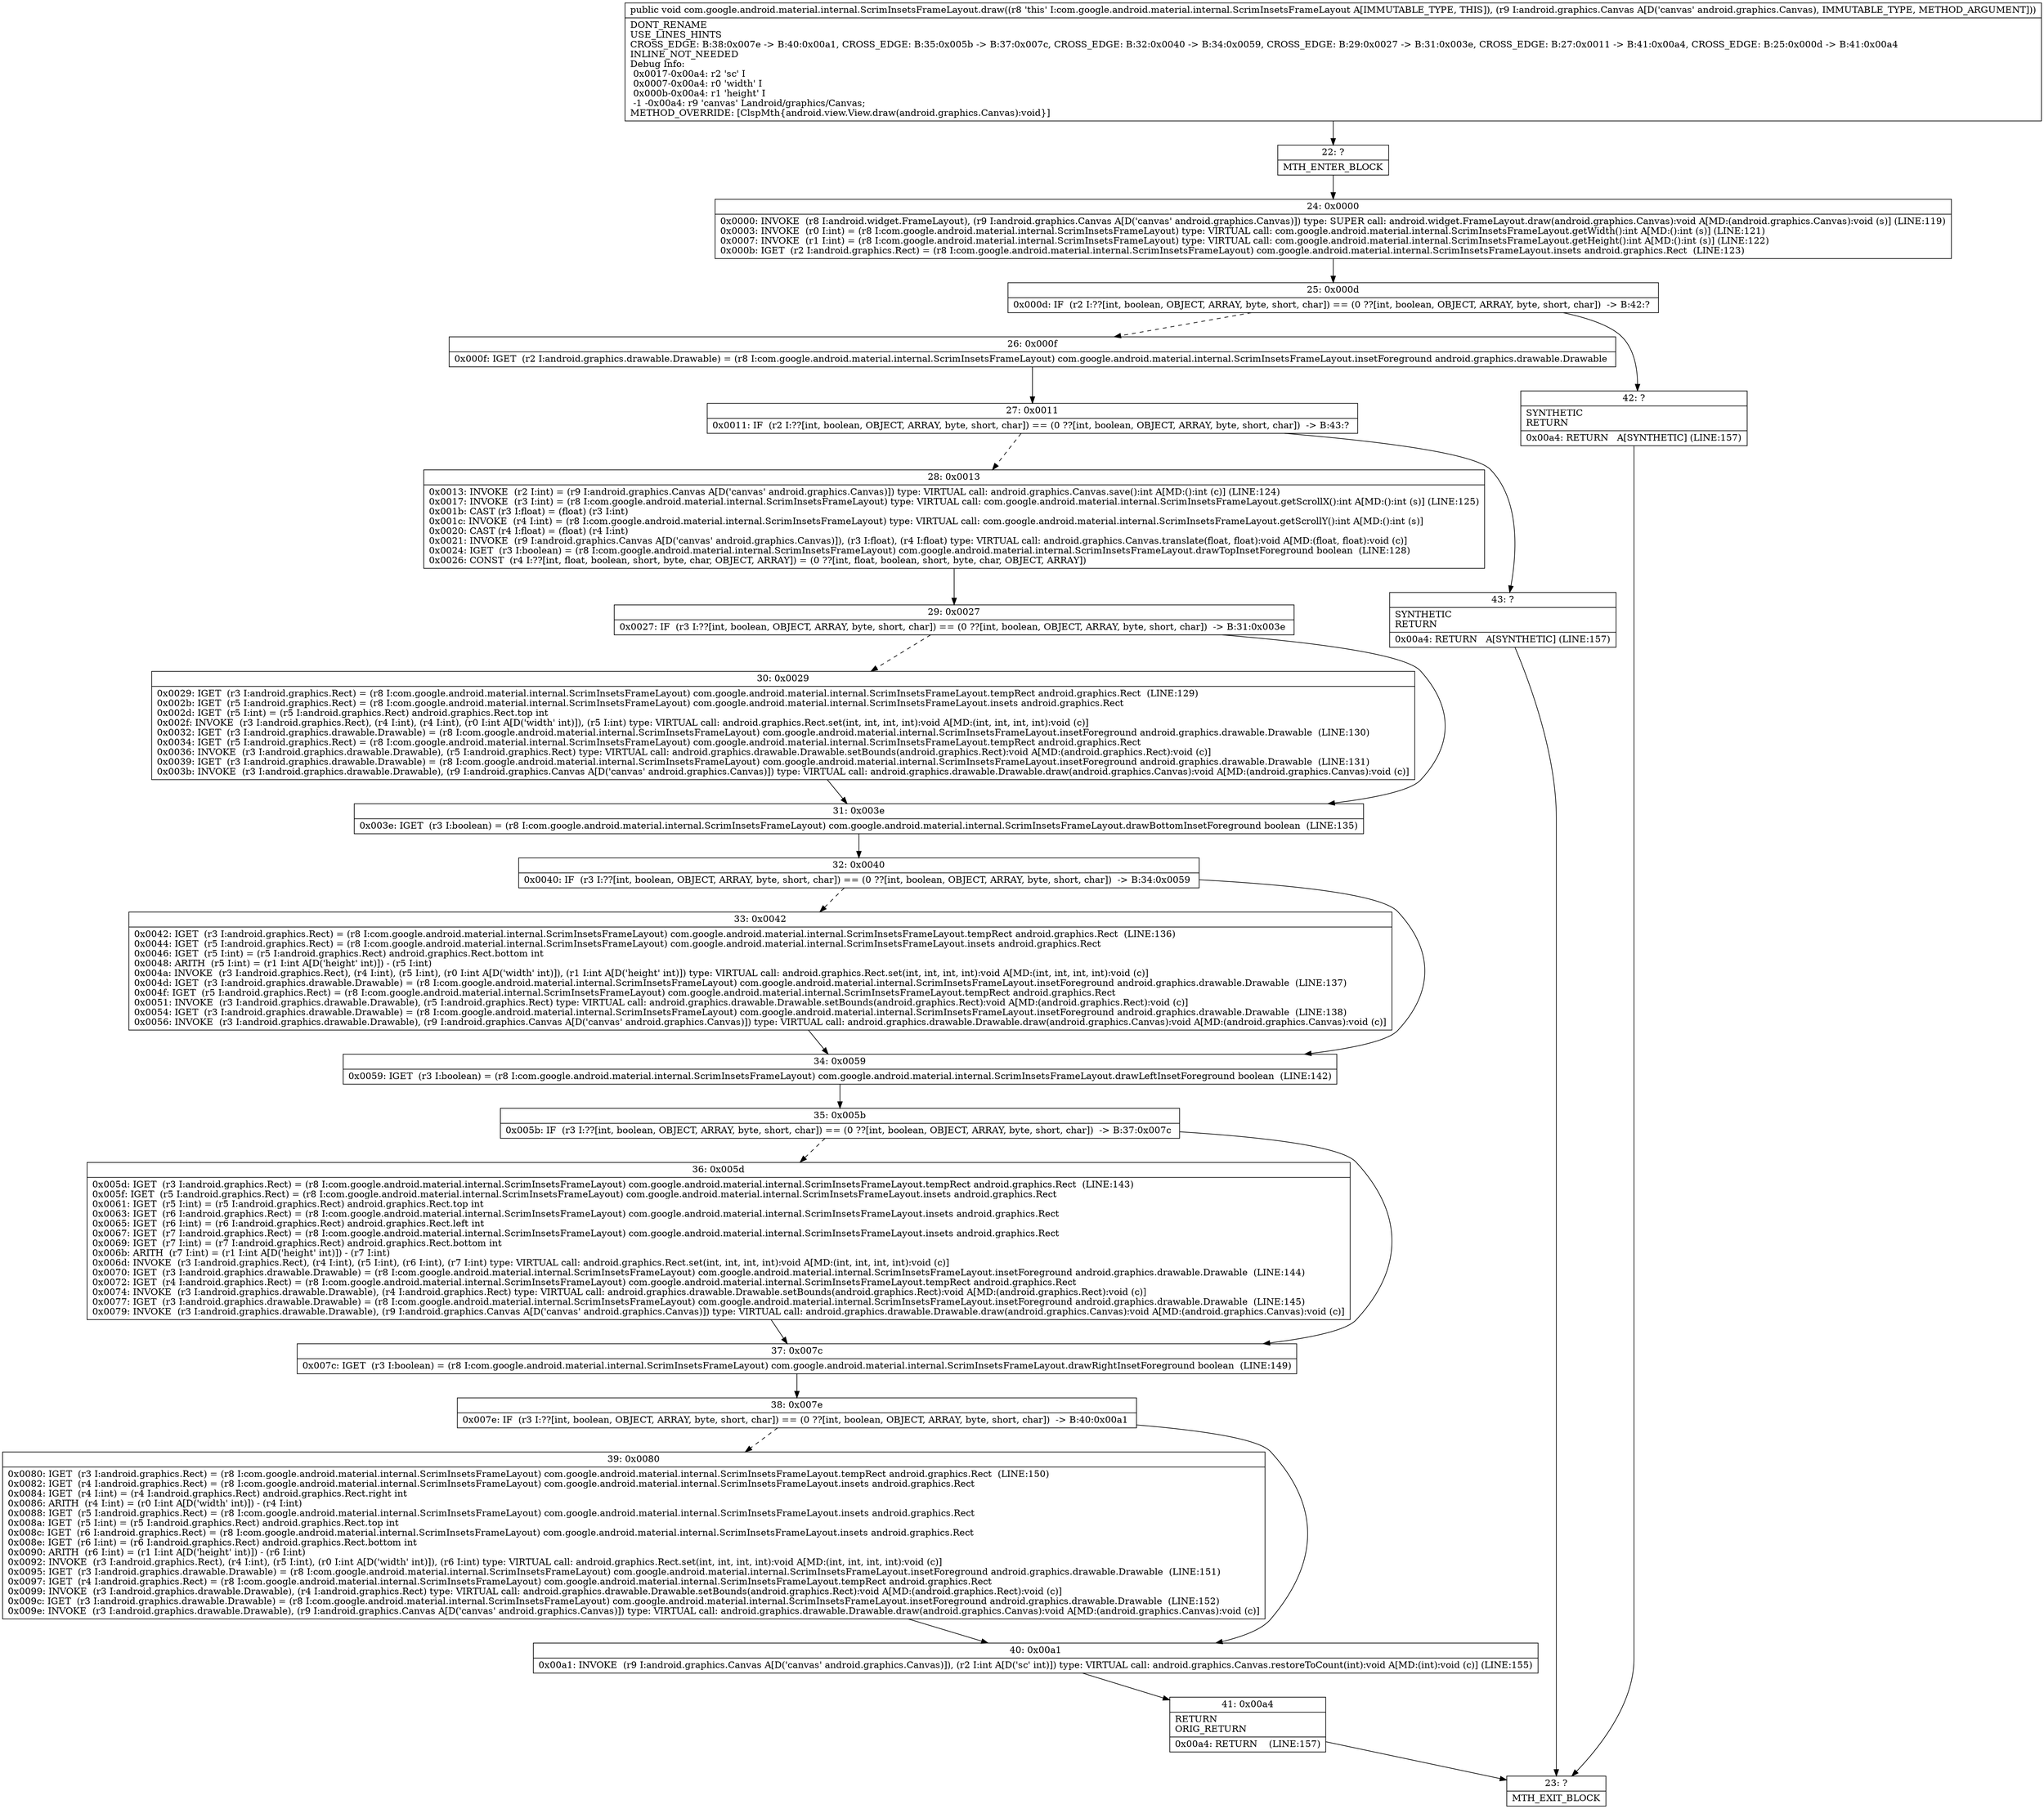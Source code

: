 digraph "CFG forcom.google.android.material.internal.ScrimInsetsFrameLayout.draw(Landroid\/graphics\/Canvas;)V" {
Node_22 [shape=record,label="{22\:\ ?|MTH_ENTER_BLOCK\l}"];
Node_24 [shape=record,label="{24\:\ 0x0000|0x0000: INVOKE  (r8 I:android.widget.FrameLayout), (r9 I:android.graphics.Canvas A[D('canvas' android.graphics.Canvas)]) type: SUPER call: android.widget.FrameLayout.draw(android.graphics.Canvas):void A[MD:(android.graphics.Canvas):void (s)] (LINE:119)\l0x0003: INVOKE  (r0 I:int) = (r8 I:com.google.android.material.internal.ScrimInsetsFrameLayout) type: VIRTUAL call: com.google.android.material.internal.ScrimInsetsFrameLayout.getWidth():int A[MD:():int (s)] (LINE:121)\l0x0007: INVOKE  (r1 I:int) = (r8 I:com.google.android.material.internal.ScrimInsetsFrameLayout) type: VIRTUAL call: com.google.android.material.internal.ScrimInsetsFrameLayout.getHeight():int A[MD:():int (s)] (LINE:122)\l0x000b: IGET  (r2 I:android.graphics.Rect) = (r8 I:com.google.android.material.internal.ScrimInsetsFrameLayout) com.google.android.material.internal.ScrimInsetsFrameLayout.insets android.graphics.Rect  (LINE:123)\l}"];
Node_25 [shape=record,label="{25\:\ 0x000d|0x000d: IF  (r2 I:??[int, boolean, OBJECT, ARRAY, byte, short, char]) == (0 ??[int, boolean, OBJECT, ARRAY, byte, short, char])  \-\> B:42:? \l}"];
Node_26 [shape=record,label="{26\:\ 0x000f|0x000f: IGET  (r2 I:android.graphics.drawable.Drawable) = (r8 I:com.google.android.material.internal.ScrimInsetsFrameLayout) com.google.android.material.internal.ScrimInsetsFrameLayout.insetForeground android.graphics.drawable.Drawable \l}"];
Node_27 [shape=record,label="{27\:\ 0x0011|0x0011: IF  (r2 I:??[int, boolean, OBJECT, ARRAY, byte, short, char]) == (0 ??[int, boolean, OBJECT, ARRAY, byte, short, char])  \-\> B:43:? \l}"];
Node_28 [shape=record,label="{28\:\ 0x0013|0x0013: INVOKE  (r2 I:int) = (r9 I:android.graphics.Canvas A[D('canvas' android.graphics.Canvas)]) type: VIRTUAL call: android.graphics.Canvas.save():int A[MD:():int (c)] (LINE:124)\l0x0017: INVOKE  (r3 I:int) = (r8 I:com.google.android.material.internal.ScrimInsetsFrameLayout) type: VIRTUAL call: com.google.android.material.internal.ScrimInsetsFrameLayout.getScrollX():int A[MD:():int (s)] (LINE:125)\l0x001b: CAST (r3 I:float) = (float) (r3 I:int) \l0x001c: INVOKE  (r4 I:int) = (r8 I:com.google.android.material.internal.ScrimInsetsFrameLayout) type: VIRTUAL call: com.google.android.material.internal.ScrimInsetsFrameLayout.getScrollY():int A[MD:():int (s)]\l0x0020: CAST (r4 I:float) = (float) (r4 I:int) \l0x0021: INVOKE  (r9 I:android.graphics.Canvas A[D('canvas' android.graphics.Canvas)]), (r3 I:float), (r4 I:float) type: VIRTUAL call: android.graphics.Canvas.translate(float, float):void A[MD:(float, float):void (c)]\l0x0024: IGET  (r3 I:boolean) = (r8 I:com.google.android.material.internal.ScrimInsetsFrameLayout) com.google.android.material.internal.ScrimInsetsFrameLayout.drawTopInsetForeground boolean  (LINE:128)\l0x0026: CONST  (r4 I:??[int, float, boolean, short, byte, char, OBJECT, ARRAY]) = (0 ??[int, float, boolean, short, byte, char, OBJECT, ARRAY]) \l}"];
Node_29 [shape=record,label="{29\:\ 0x0027|0x0027: IF  (r3 I:??[int, boolean, OBJECT, ARRAY, byte, short, char]) == (0 ??[int, boolean, OBJECT, ARRAY, byte, short, char])  \-\> B:31:0x003e \l}"];
Node_30 [shape=record,label="{30\:\ 0x0029|0x0029: IGET  (r3 I:android.graphics.Rect) = (r8 I:com.google.android.material.internal.ScrimInsetsFrameLayout) com.google.android.material.internal.ScrimInsetsFrameLayout.tempRect android.graphics.Rect  (LINE:129)\l0x002b: IGET  (r5 I:android.graphics.Rect) = (r8 I:com.google.android.material.internal.ScrimInsetsFrameLayout) com.google.android.material.internal.ScrimInsetsFrameLayout.insets android.graphics.Rect \l0x002d: IGET  (r5 I:int) = (r5 I:android.graphics.Rect) android.graphics.Rect.top int \l0x002f: INVOKE  (r3 I:android.graphics.Rect), (r4 I:int), (r4 I:int), (r0 I:int A[D('width' int)]), (r5 I:int) type: VIRTUAL call: android.graphics.Rect.set(int, int, int, int):void A[MD:(int, int, int, int):void (c)]\l0x0032: IGET  (r3 I:android.graphics.drawable.Drawable) = (r8 I:com.google.android.material.internal.ScrimInsetsFrameLayout) com.google.android.material.internal.ScrimInsetsFrameLayout.insetForeground android.graphics.drawable.Drawable  (LINE:130)\l0x0034: IGET  (r5 I:android.graphics.Rect) = (r8 I:com.google.android.material.internal.ScrimInsetsFrameLayout) com.google.android.material.internal.ScrimInsetsFrameLayout.tempRect android.graphics.Rect \l0x0036: INVOKE  (r3 I:android.graphics.drawable.Drawable), (r5 I:android.graphics.Rect) type: VIRTUAL call: android.graphics.drawable.Drawable.setBounds(android.graphics.Rect):void A[MD:(android.graphics.Rect):void (c)]\l0x0039: IGET  (r3 I:android.graphics.drawable.Drawable) = (r8 I:com.google.android.material.internal.ScrimInsetsFrameLayout) com.google.android.material.internal.ScrimInsetsFrameLayout.insetForeground android.graphics.drawable.Drawable  (LINE:131)\l0x003b: INVOKE  (r3 I:android.graphics.drawable.Drawable), (r9 I:android.graphics.Canvas A[D('canvas' android.graphics.Canvas)]) type: VIRTUAL call: android.graphics.drawable.Drawable.draw(android.graphics.Canvas):void A[MD:(android.graphics.Canvas):void (c)]\l}"];
Node_31 [shape=record,label="{31\:\ 0x003e|0x003e: IGET  (r3 I:boolean) = (r8 I:com.google.android.material.internal.ScrimInsetsFrameLayout) com.google.android.material.internal.ScrimInsetsFrameLayout.drawBottomInsetForeground boolean  (LINE:135)\l}"];
Node_32 [shape=record,label="{32\:\ 0x0040|0x0040: IF  (r3 I:??[int, boolean, OBJECT, ARRAY, byte, short, char]) == (0 ??[int, boolean, OBJECT, ARRAY, byte, short, char])  \-\> B:34:0x0059 \l}"];
Node_33 [shape=record,label="{33\:\ 0x0042|0x0042: IGET  (r3 I:android.graphics.Rect) = (r8 I:com.google.android.material.internal.ScrimInsetsFrameLayout) com.google.android.material.internal.ScrimInsetsFrameLayout.tempRect android.graphics.Rect  (LINE:136)\l0x0044: IGET  (r5 I:android.graphics.Rect) = (r8 I:com.google.android.material.internal.ScrimInsetsFrameLayout) com.google.android.material.internal.ScrimInsetsFrameLayout.insets android.graphics.Rect \l0x0046: IGET  (r5 I:int) = (r5 I:android.graphics.Rect) android.graphics.Rect.bottom int \l0x0048: ARITH  (r5 I:int) = (r1 I:int A[D('height' int)]) \- (r5 I:int) \l0x004a: INVOKE  (r3 I:android.graphics.Rect), (r4 I:int), (r5 I:int), (r0 I:int A[D('width' int)]), (r1 I:int A[D('height' int)]) type: VIRTUAL call: android.graphics.Rect.set(int, int, int, int):void A[MD:(int, int, int, int):void (c)]\l0x004d: IGET  (r3 I:android.graphics.drawable.Drawable) = (r8 I:com.google.android.material.internal.ScrimInsetsFrameLayout) com.google.android.material.internal.ScrimInsetsFrameLayout.insetForeground android.graphics.drawable.Drawable  (LINE:137)\l0x004f: IGET  (r5 I:android.graphics.Rect) = (r8 I:com.google.android.material.internal.ScrimInsetsFrameLayout) com.google.android.material.internal.ScrimInsetsFrameLayout.tempRect android.graphics.Rect \l0x0051: INVOKE  (r3 I:android.graphics.drawable.Drawable), (r5 I:android.graphics.Rect) type: VIRTUAL call: android.graphics.drawable.Drawable.setBounds(android.graphics.Rect):void A[MD:(android.graphics.Rect):void (c)]\l0x0054: IGET  (r3 I:android.graphics.drawable.Drawable) = (r8 I:com.google.android.material.internal.ScrimInsetsFrameLayout) com.google.android.material.internal.ScrimInsetsFrameLayout.insetForeground android.graphics.drawable.Drawable  (LINE:138)\l0x0056: INVOKE  (r3 I:android.graphics.drawable.Drawable), (r9 I:android.graphics.Canvas A[D('canvas' android.graphics.Canvas)]) type: VIRTUAL call: android.graphics.drawable.Drawable.draw(android.graphics.Canvas):void A[MD:(android.graphics.Canvas):void (c)]\l}"];
Node_34 [shape=record,label="{34\:\ 0x0059|0x0059: IGET  (r3 I:boolean) = (r8 I:com.google.android.material.internal.ScrimInsetsFrameLayout) com.google.android.material.internal.ScrimInsetsFrameLayout.drawLeftInsetForeground boolean  (LINE:142)\l}"];
Node_35 [shape=record,label="{35\:\ 0x005b|0x005b: IF  (r3 I:??[int, boolean, OBJECT, ARRAY, byte, short, char]) == (0 ??[int, boolean, OBJECT, ARRAY, byte, short, char])  \-\> B:37:0x007c \l}"];
Node_36 [shape=record,label="{36\:\ 0x005d|0x005d: IGET  (r3 I:android.graphics.Rect) = (r8 I:com.google.android.material.internal.ScrimInsetsFrameLayout) com.google.android.material.internal.ScrimInsetsFrameLayout.tempRect android.graphics.Rect  (LINE:143)\l0x005f: IGET  (r5 I:android.graphics.Rect) = (r8 I:com.google.android.material.internal.ScrimInsetsFrameLayout) com.google.android.material.internal.ScrimInsetsFrameLayout.insets android.graphics.Rect \l0x0061: IGET  (r5 I:int) = (r5 I:android.graphics.Rect) android.graphics.Rect.top int \l0x0063: IGET  (r6 I:android.graphics.Rect) = (r8 I:com.google.android.material.internal.ScrimInsetsFrameLayout) com.google.android.material.internal.ScrimInsetsFrameLayout.insets android.graphics.Rect \l0x0065: IGET  (r6 I:int) = (r6 I:android.graphics.Rect) android.graphics.Rect.left int \l0x0067: IGET  (r7 I:android.graphics.Rect) = (r8 I:com.google.android.material.internal.ScrimInsetsFrameLayout) com.google.android.material.internal.ScrimInsetsFrameLayout.insets android.graphics.Rect \l0x0069: IGET  (r7 I:int) = (r7 I:android.graphics.Rect) android.graphics.Rect.bottom int \l0x006b: ARITH  (r7 I:int) = (r1 I:int A[D('height' int)]) \- (r7 I:int) \l0x006d: INVOKE  (r3 I:android.graphics.Rect), (r4 I:int), (r5 I:int), (r6 I:int), (r7 I:int) type: VIRTUAL call: android.graphics.Rect.set(int, int, int, int):void A[MD:(int, int, int, int):void (c)]\l0x0070: IGET  (r3 I:android.graphics.drawable.Drawable) = (r8 I:com.google.android.material.internal.ScrimInsetsFrameLayout) com.google.android.material.internal.ScrimInsetsFrameLayout.insetForeground android.graphics.drawable.Drawable  (LINE:144)\l0x0072: IGET  (r4 I:android.graphics.Rect) = (r8 I:com.google.android.material.internal.ScrimInsetsFrameLayout) com.google.android.material.internal.ScrimInsetsFrameLayout.tempRect android.graphics.Rect \l0x0074: INVOKE  (r3 I:android.graphics.drawable.Drawable), (r4 I:android.graphics.Rect) type: VIRTUAL call: android.graphics.drawable.Drawable.setBounds(android.graphics.Rect):void A[MD:(android.graphics.Rect):void (c)]\l0x0077: IGET  (r3 I:android.graphics.drawable.Drawable) = (r8 I:com.google.android.material.internal.ScrimInsetsFrameLayout) com.google.android.material.internal.ScrimInsetsFrameLayout.insetForeground android.graphics.drawable.Drawable  (LINE:145)\l0x0079: INVOKE  (r3 I:android.graphics.drawable.Drawable), (r9 I:android.graphics.Canvas A[D('canvas' android.graphics.Canvas)]) type: VIRTUAL call: android.graphics.drawable.Drawable.draw(android.graphics.Canvas):void A[MD:(android.graphics.Canvas):void (c)]\l}"];
Node_37 [shape=record,label="{37\:\ 0x007c|0x007c: IGET  (r3 I:boolean) = (r8 I:com.google.android.material.internal.ScrimInsetsFrameLayout) com.google.android.material.internal.ScrimInsetsFrameLayout.drawRightInsetForeground boolean  (LINE:149)\l}"];
Node_38 [shape=record,label="{38\:\ 0x007e|0x007e: IF  (r3 I:??[int, boolean, OBJECT, ARRAY, byte, short, char]) == (0 ??[int, boolean, OBJECT, ARRAY, byte, short, char])  \-\> B:40:0x00a1 \l}"];
Node_39 [shape=record,label="{39\:\ 0x0080|0x0080: IGET  (r3 I:android.graphics.Rect) = (r8 I:com.google.android.material.internal.ScrimInsetsFrameLayout) com.google.android.material.internal.ScrimInsetsFrameLayout.tempRect android.graphics.Rect  (LINE:150)\l0x0082: IGET  (r4 I:android.graphics.Rect) = (r8 I:com.google.android.material.internal.ScrimInsetsFrameLayout) com.google.android.material.internal.ScrimInsetsFrameLayout.insets android.graphics.Rect \l0x0084: IGET  (r4 I:int) = (r4 I:android.graphics.Rect) android.graphics.Rect.right int \l0x0086: ARITH  (r4 I:int) = (r0 I:int A[D('width' int)]) \- (r4 I:int) \l0x0088: IGET  (r5 I:android.graphics.Rect) = (r8 I:com.google.android.material.internal.ScrimInsetsFrameLayout) com.google.android.material.internal.ScrimInsetsFrameLayout.insets android.graphics.Rect \l0x008a: IGET  (r5 I:int) = (r5 I:android.graphics.Rect) android.graphics.Rect.top int \l0x008c: IGET  (r6 I:android.graphics.Rect) = (r8 I:com.google.android.material.internal.ScrimInsetsFrameLayout) com.google.android.material.internal.ScrimInsetsFrameLayout.insets android.graphics.Rect \l0x008e: IGET  (r6 I:int) = (r6 I:android.graphics.Rect) android.graphics.Rect.bottom int \l0x0090: ARITH  (r6 I:int) = (r1 I:int A[D('height' int)]) \- (r6 I:int) \l0x0092: INVOKE  (r3 I:android.graphics.Rect), (r4 I:int), (r5 I:int), (r0 I:int A[D('width' int)]), (r6 I:int) type: VIRTUAL call: android.graphics.Rect.set(int, int, int, int):void A[MD:(int, int, int, int):void (c)]\l0x0095: IGET  (r3 I:android.graphics.drawable.Drawable) = (r8 I:com.google.android.material.internal.ScrimInsetsFrameLayout) com.google.android.material.internal.ScrimInsetsFrameLayout.insetForeground android.graphics.drawable.Drawable  (LINE:151)\l0x0097: IGET  (r4 I:android.graphics.Rect) = (r8 I:com.google.android.material.internal.ScrimInsetsFrameLayout) com.google.android.material.internal.ScrimInsetsFrameLayout.tempRect android.graphics.Rect \l0x0099: INVOKE  (r3 I:android.graphics.drawable.Drawable), (r4 I:android.graphics.Rect) type: VIRTUAL call: android.graphics.drawable.Drawable.setBounds(android.graphics.Rect):void A[MD:(android.graphics.Rect):void (c)]\l0x009c: IGET  (r3 I:android.graphics.drawable.Drawable) = (r8 I:com.google.android.material.internal.ScrimInsetsFrameLayout) com.google.android.material.internal.ScrimInsetsFrameLayout.insetForeground android.graphics.drawable.Drawable  (LINE:152)\l0x009e: INVOKE  (r3 I:android.graphics.drawable.Drawable), (r9 I:android.graphics.Canvas A[D('canvas' android.graphics.Canvas)]) type: VIRTUAL call: android.graphics.drawable.Drawable.draw(android.graphics.Canvas):void A[MD:(android.graphics.Canvas):void (c)]\l}"];
Node_40 [shape=record,label="{40\:\ 0x00a1|0x00a1: INVOKE  (r9 I:android.graphics.Canvas A[D('canvas' android.graphics.Canvas)]), (r2 I:int A[D('sc' int)]) type: VIRTUAL call: android.graphics.Canvas.restoreToCount(int):void A[MD:(int):void (c)] (LINE:155)\l}"];
Node_41 [shape=record,label="{41\:\ 0x00a4|RETURN\lORIG_RETURN\l|0x00a4: RETURN    (LINE:157)\l}"];
Node_23 [shape=record,label="{23\:\ ?|MTH_EXIT_BLOCK\l}"];
Node_43 [shape=record,label="{43\:\ ?|SYNTHETIC\lRETURN\l|0x00a4: RETURN   A[SYNTHETIC] (LINE:157)\l}"];
Node_42 [shape=record,label="{42\:\ ?|SYNTHETIC\lRETURN\l|0x00a4: RETURN   A[SYNTHETIC] (LINE:157)\l}"];
MethodNode[shape=record,label="{public void com.google.android.material.internal.ScrimInsetsFrameLayout.draw((r8 'this' I:com.google.android.material.internal.ScrimInsetsFrameLayout A[IMMUTABLE_TYPE, THIS]), (r9 I:android.graphics.Canvas A[D('canvas' android.graphics.Canvas), IMMUTABLE_TYPE, METHOD_ARGUMENT]))  | DONT_RENAME\lUSE_LINES_HINTS\lCROSS_EDGE: B:38:0x007e \-\> B:40:0x00a1, CROSS_EDGE: B:35:0x005b \-\> B:37:0x007c, CROSS_EDGE: B:32:0x0040 \-\> B:34:0x0059, CROSS_EDGE: B:29:0x0027 \-\> B:31:0x003e, CROSS_EDGE: B:27:0x0011 \-\> B:41:0x00a4, CROSS_EDGE: B:25:0x000d \-\> B:41:0x00a4\lINLINE_NOT_NEEDED\lDebug Info:\l  0x0017\-0x00a4: r2 'sc' I\l  0x0007\-0x00a4: r0 'width' I\l  0x000b\-0x00a4: r1 'height' I\l  \-1 \-0x00a4: r9 'canvas' Landroid\/graphics\/Canvas;\lMETHOD_OVERRIDE: [ClspMth\{android.view.View.draw(android.graphics.Canvas):void\}]\l}"];
MethodNode -> Node_22;Node_22 -> Node_24;
Node_24 -> Node_25;
Node_25 -> Node_26[style=dashed];
Node_25 -> Node_42;
Node_26 -> Node_27;
Node_27 -> Node_28[style=dashed];
Node_27 -> Node_43;
Node_28 -> Node_29;
Node_29 -> Node_30[style=dashed];
Node_29 -> Node_31;
Node_30 -> Node_31;
Node_31 -> Node_32;
Node_32 -> Node_33[style=dashed];
Node_32 -> Node_34;
Node_33 -> Node_34;
Node_34 -> Node_35;
Node_35 -> Node_36[style=dashed];
Node_35 -> Node_37;
Node_36 -> Node_37;
Node_37 -> Node_38;
Node_38 -> Node_39[style=dashed];
Node_38 -> Node_40;
Node_39 -> Node_40;
Node_40 -> Node_41;
Node_41 -> Node_23;
Node_43 -> Node_23;
Node_42 -> Node_23;
}


